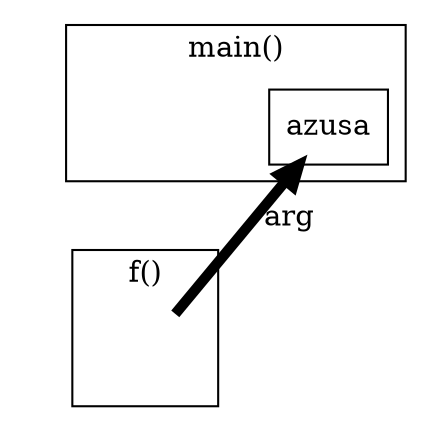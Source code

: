 digraph {
    compound = true;
    //rankdir=LR;
    subgraph cluster1 {
        label="main()"
        ref [shape=none, label=""]
        azusa [shape=box]
        {rank=same ref -> azusa [penwidth=0 arrowhead=none]}
    }

    subgraph cluster2 {
        label="f()"
        ref_arg [shape=none, label=""];
    }

    azusa -> ref_arg [penwidth=5 label="arg" dir=back];
    ref:w -> ref_arg:w [label="", style=invis];
}
